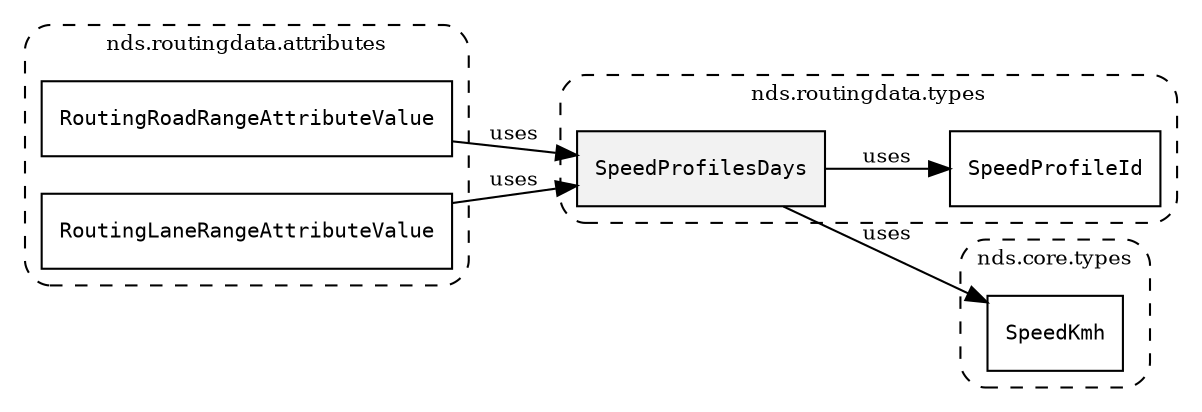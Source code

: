 /**
 * This dot file creates symbol collaboration diagram for SpeedProfilesDays.
 */
digraph ZSERIO
{
    node [shape=box, fontsize=10];
    rankdir="LR";
    fontsize=10;
    tooltip="SpeedProfilesDays collaboration diagram";

    subgraph "cluster_nds.routingdata.types"
    {
        style="dashed, rounded";
        label="nds.routingdata.types";
        tooltip="Package nds.routingdata.types";
        href="../../../content/packages/nds.routingdata.types.html#Package-nds-routingdata-types";
        target="_parent";

        "SpeedProfilesDays" [style="filled", fillcolor="#0000000D", target="_parent", label=<<font face="monospace"><table align="center" border="0" cellspacing="0" cellpadding="0"><tr><td href="../../../content/packages/nds.routingdata.types.html#Structure-SpeedProfilesDays" title="Structure defined in nds.routingdata.types">SpeedProfilesDays</td></tr></table></font>>];
        "SpeedProfileId" [target="_parent", label=<<font face="monospace"><table align="center" border="0" cellspacing="0" cellpadding="0"><tr><td href="../../../content/packages/nds.routingdata.types.html#Subtype-SpeedProfileId" title="Subtype defined in nds.routingdata.types">SpeedProfileId</td></tr></table></font>>];
    }

    subgraph "cluster_nds.core.types"
    {
        style="dashed, rounded";
        label="nds.core.types";
        tooltip="Package nds.core.types";
        href="../../../content/packages/nds.core.types.html#Package-nds-core-types";
        target="_parent";

        "SpeedKmh" [target="_parent", label=<<font face="monospace"><table align="center" border="0" cellspacing="0" cellpadding="0"><tr><td href="../../../content/packages/nds.core.types.html#Subtype-SpeedKmh" title="Subtype defined in nds.core.types">SpeedKmh</td></tr></table></font>>];
    }

    subgraph "cluster_nds.routingdata.attributes"
    {
        style="dashed, rounded";
        label="nds.routingdata.attributes";
        tooltip="Package nds.routingdata.attributes";
        href="../../../content/packages/nds.routingdata.attributes.html#Package-nds-routingdata-attributes";
        target="_parent";

        "RoutingRoadRangeAttributeValue" [target="_parent", label=<<font face="monospace"><table align="center" border="0" cellspacing="0" cellpadding="0"><tr><td href="../../../content/packages/nds.routingdata.attributes.html#Choice-RoutingRoadRangeAttributeValue" title="Choice defined in nds.routingdata.attributes">RoutingRoadRangeAttributeValue</td></tr></table></font>>];
        "RoutingLaneRangeAttributeValue" [target="_parent", label=<<font face="monospace"><table align="center" border="0" cellspacing="0" cellpadding="0"><tr><td href="../../../content/packages/nds.routingdata.attributes.html#Choice-RoutingLaneRangeAttributeValue" title="Choice defined in nds.routingdata.attributes">RoutingLaneRangeAttributeValue</td></tr></table></font>>];
    }

    "SpeedProfilesDays" -> "SpeedKmh" [label="uses", fontsize=10];
    "SpeedProfilesDays" -> "SpeedProfileId" [label="uses", fontsize=10];
    "RoutingRoadRangeAttributeValue" -> "SpeedProfilesDays" [label="uses", fontsize=10];
    "RoutingLaneRangeAttributeValue" -> "SpeedProfilesDays" [label="uses", fontsize=10];
}
